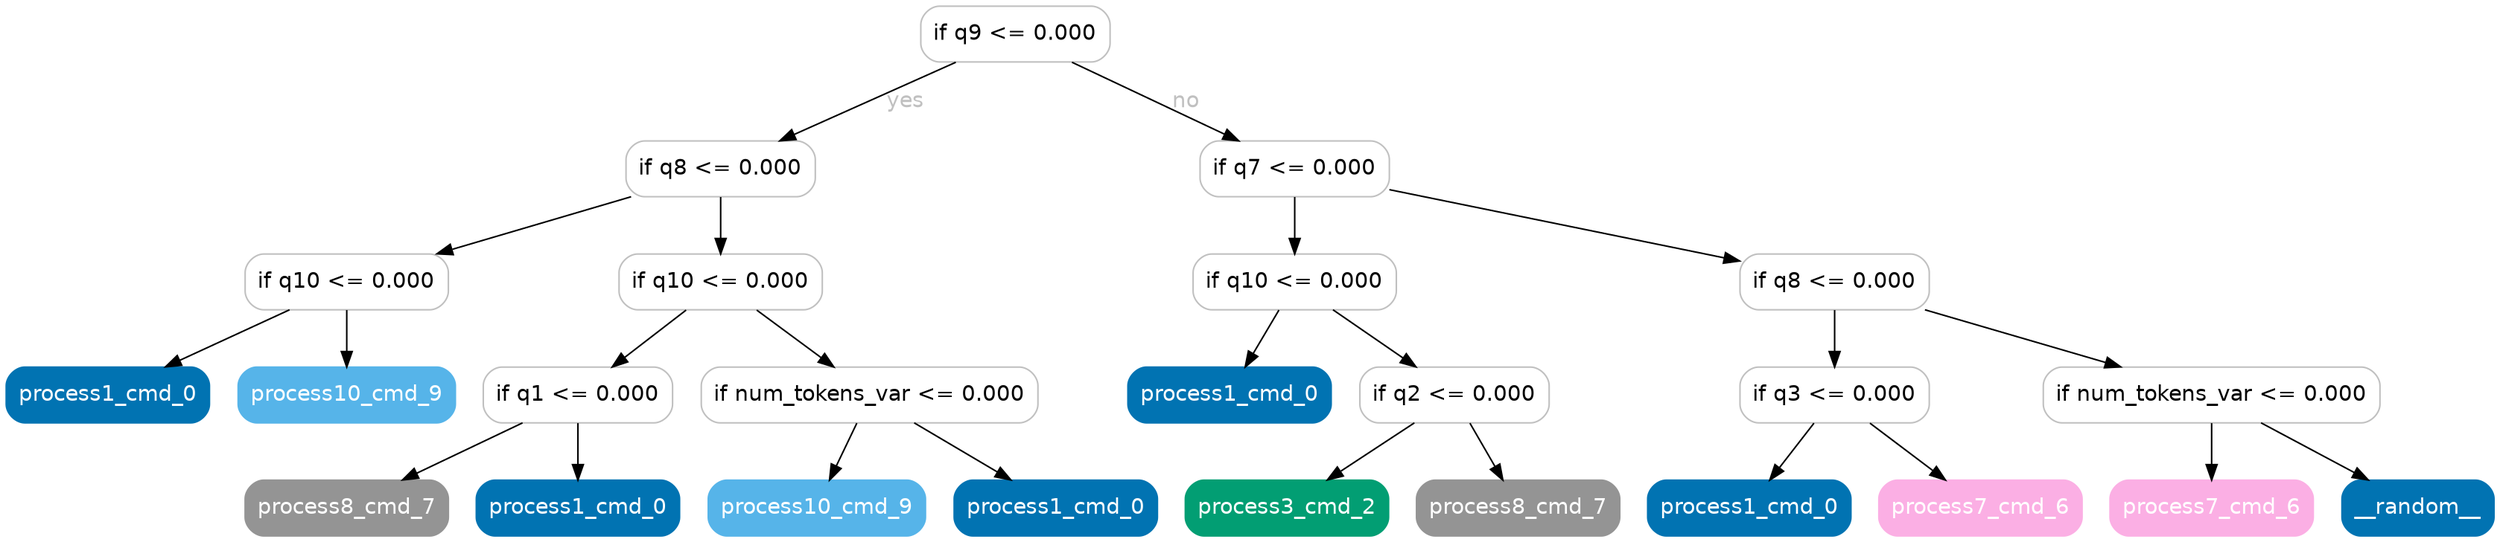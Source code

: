 digraph Tree {
	graph [bb="0,0,1603.5,342"];
	node [color=gray,
		fillcolor=white,
		fontname=helvetica,
		label="\N",
		shape=box,
		style="filled, rounded"
	];
	edge [fontname=helvetica];
	0	[height=0.5,
		label="if q9 <= 0.000",
		pos="650.5,324",
		width=1.6944];
	1	[height=0.5,
		label="if q8 <= 0.000",
		pos="460.5,237",
		width=1.6944];
	0 -> 1	[fontcolor=gray,
		label=yes,
		lp="580,280.5",
		pos="e,498.57,255.03 612.05,305.8 581.95,292.33 539.94,273.54 507.78,259.15"];
	12	[height=0.5,
		label="if q7 <= 0.000",
		pos="830.5,237",
		width=1.6944];
	0 -> 12	[fontcolor=gray,
		label=no,
		lp="760.5,280.5",
		pos="e,794.44,255.03 686.93,305.8 715.32,292.39 754.9,273.7 785.31,259.34"];
	2	[height=0.5,
		label="if q10 <= 0.000",
		pos="219.5,164",
		width=1.8194];
	1 -> 2	[fontcolor=gray,
		pos="e,277.59,182.11 402.77,218.99 368.15,208.79 323.94,195.77 287.61,185.07"];
	5	[height=0.5,
		label="if q10 <= 0.000",
		pos="460.5,164",
		width=1.8194];
	1 -> 5	[fontcolor=gray,
		pos="e,460.5,182.03 460.5,218.81 460.5,210.79 460.5,201.05 460.5,192.07"];
	3	[color="#0173b2",
		fillcolor="#0173b2",
		fontcolor=white,
		height=0.5,
		label=process1_cmd_0,
		pos="65.5,91",
		width=1.8194];
	2 -> 3	[fontcolor=gray,
		pos="e,102.62,109.11 182.61,145.99 161.34,136.19 134.4,123.77 111.72,113.31"];
	4	[color="#56b4e9",
		fillcolor="#56b4e9",
		fontcolor=white,
		height=0.5,
		label=process10_cmd_9,
		pos="219.5,91",
		width=1.9444];
	2 -> 4	[fontcolor=gray,
		pos="e,219.5,109.03 219.5,145.81 219.5,137.79 219.5,128.05 219.5,119.07"];
	6	[height=0.5,
		label="if q1 <= 0.000",
		pos="368.5,91",
		width=1.6944];
	5 -> 6	[fontcolor=gray,
		pos="e,390.57,109.03 438.23,145.81 426.36,136.66 411.6,125.26 398.71,115.32"];
	9	[height=0.5,
		label="if num_tokens_var <= 0.000",
		pos="556.5,91",
		width=3.0139];
	5 -> 9	[fontcolor=gray,
		pos="e,533.48,109.03 483.74,145.81 496.24,136.57 511.82,125.04 525.36,115.03"];
	7	[color="#949494",
		fillcolor="#949494",
		fontcolor=white,
		height=0.5,
		label=process8_cmd_7,
		pos="219.5,18",
		width=1.8194];
	6 -> 7	[fontcolor=gray,
		pos="e,255.41,36.114 332.81,72.994 312.32,63.23 286.4,50.876 264.52,40.451"];
	8	[color="#0173b2",
		fillcolor="#0173b2",
		fontcolor=white,
		height=0.5,
		label=process1_cmd_0,
		pos="368.5,18",
		width=1.8194];
	6 -> 8	[fontcolor=gray,
		pos="e,368.5,36.029 368.5,72.813 368.5,64.789 368.5,55.047 368.5,46.069"];
	10	[color="#56b4e9",
		fillcolor="#56b4e9",
		fontcolor=white,
		height=0.5,
		label=process10_cmd_9,
		pos="522.5,18",
		width=1.9444];
	9 -> 10	[fontcolor=gray,
		pos="e,530.65,36.029 548.27,72.813 544.3,64.528 539.46,54.41 535.04,45.193"];
	11	[color="#0173b2",
		fillcolor="#0173b2",
		fontcolor=white,
		height=0.5,
		label=process1_cmd_0,
		pos="676.5,18",
		width=1.8194];
	9 -> 11	[fontcolor=gray,
		pos="e,647.58,36.114 585.24,72.994 601.3,63.491 621.51,51.536 638.82,41.292"];
	13	[height=0.5,
		label="if q10 <= 0.000",
		pos="830.5,164",
		width=1.8194];
	12 -> 13	[fontcolor=gray,
		pos="e,830.5,182.03 830.5,218.81 830.5,210.79 830.5,201.05 830.5,192.07"];
	18	[height=0.5,
		label="if q8 <= 0.000",
		pos="1178.5,164",
		width=1.6944];
	12 -> 18	[fontcolor=gray,
		pos="e,1117.3,177.49 891.52,223.55 951.74,211.26 1043.8,192.48 1107.3,179.52"];
	14	[color="#0173b2",
		fillcolor="#0173b2",
		fontcolor=white,
		height=0.5,
		label=process1_cmd_0,
		pos="788.5,91",
		width=1.8194];
	13 -> 14	[fontcolor=gray,
		pos="e,798.57,109.03 820.33,145.81 815.38,137.44 809.32,127.2 803.82,117.9"];
	15	[height=0.5,
		label="if q2 <= 0.000",
		pos="933.5,91",
		width=1.6944];
	13 -> 15	[fontcolor=gray,
		pos="e,908.67,109.11 855.17,145.99 868.7,136.67 885.66,124.97 900.34,114.86"];
	16	[color="#029e73",
		fillcolor="#029e73",
		fontcolor=white,
		height=0.5,
		label=process3_cmd_2,
		pos="825.5,18",
		width=1.8194];
	15 -> 16	[fontcolor=gray,
		pos="e,851.53,36.114 907.63,72.994 893.44,63.666 875.66,51.974 860.27,41.858"];
	17	[color="#949494",
		fillcolor="#949494",
		fontcolor=white,
		height=0.5,
		label=process8_cmd_7,
		pos="974.5,18",
		width=1.8194];
	15 -> 17	[fontcolor=gray,
		pos="e,964.67,36.029 943.42,72.813 948.26,64.441 954.17,54.197 959.54,44.903"];
	19	[height=0.5,
		label="if q3 <= 0.000",
		pos="1178.5,91",
		width=1.6944];
	18 -> 19	[fontcolor=gray,
		pos="e,1178.5,109.03 1178.5,145.81 1178.5,137.79 1178.5,128.05 1178.5,119.07"];
	22	[height=0.5,
		label="if num_tokens_var <= 0.000",
		pos="1421.5,91",
		width=3.0139];
	18 -> 22	[fontcolor=gray,
		pos="e,1362.9,109.11 1236.7,145.99 1271.8,135.75 1316.6,122.66 1353.3,111.93"];
	20	[color="#0173b2",
		fillcolor="#0173b2",
		fontcolor=white,
		height=0.5,
		label=process1_cmd_0,
		pos="1123.5,18",
		width=1.8194];
	19 -> 20	[fontcolor=gray,
		pos="e,1136.7,36.029 1165.2,72.813 1158.5,64.179 1150.3,53.555 1142.9,44.034"];
	21	[color="#fbafe4",
		fillcolor="#fbafe4",
		fontcolor=white,
		height=0.5,
		label=process7_cmd_6,
		pos="1272.5,18",
		width=1.8194];
	19 -> 21	[fontcolor=gray,
		pos="e,1250,36.029 1201.3,72.813 1213.4,63.656 1228.5,52.26 1241.6,42.316"];
	23	[color="#fbafe4",
		fillcolor="#fbafe4",
		fontcolor=white,
		height=0.5,
		label=process7_cmd_6,
		pos="1421.5,18",
		width=1.8194];
	22 -> 23	[fontcolor=gray,
		pos="e,1421.5,36.029 1421.5,72.813 1421.5,64.789 1421.5,55.047 1421.5,46.069"];
	24	[color="#0173b2",
		fillcolor="#0173b2",
		fontcolor=white,
		height=0.5,
		label=__random__,
		pos="1554.5,18",
		width=1.3611];
	22 -> 24	[fontcolor=gray,
		pos="e,1522.4,36.114 1453.4,72.994 1471.4,63.361 1494.2,51.207 1513.5,40.87"];
}
